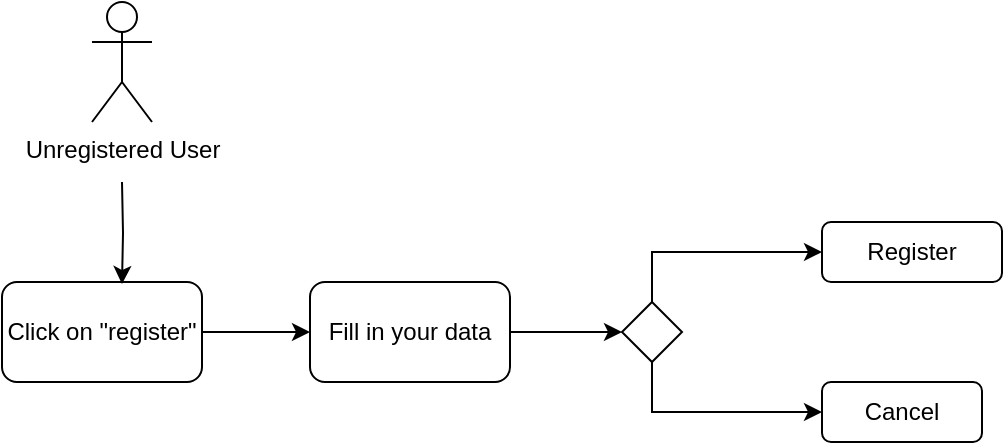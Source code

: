 <mxfile version="13.10.6" type="device"><diagram id="EaXvv9c8PhkV8yOUvCly" name="Page-1"><mxGraphModel dx="1422" dy="762" grid="1" gridSize="10" guides="1" tooltips="1" connect="1" arrows="1" fold="1" page="1" pageScale="1" pageWidth="827" pageHeight="1169" math="0" shadow="0"><root><mxCell id="0"/><mxCell id="1" parent="0"/><mxCell id="VsV8hT6WQi--fWEjMfpX-5" style="edgeStyle=orthogonalEdgeStyle;rounded=0;orthogonalLoop=1;jettySize=auto;html=1;exitX=1;exitY=0.5;exitDx=0;exitDy=0;entryX=0;entryY=0.5;entryDx=0;entryDy=0;" edge="1" parent="1" source="VTyGQ7pgjZq9xLsHg-J2-1" target="VsV8hT6WQi--fWEjMfpX-3"><mxGeometry relative="1" as="geometry"/></mxCell><mxCell id="VTyGQ7pgjZq9xLsHg-J2-1" value="Click on &quot;register&quot;" style="rounded=1;whiteSpace=wrap;html=1;" parent="1" vertex="1"><mxGeometry x="160" y="300" width="100" height="50" as="geometry"/></mxCell><mxCell id="VsV8hT6WQi--fWEjMfpX-2" style="edgeStyle=orthogonalEdgeStyle;rounded=0;orthogonalLoop=1;jettySize=auto;html=1;entryX=0.6;entryY=0.02;entryDx=0;entryDy=0;entryPerimeter=0;" edge="1" parent="1" target="VTyGQ7pgjZq9xLsHg-J2-1"><mxGeometry relative="1" as="geometry"><mxPoint x="220" y="250" as="sourcePoint"/></mxGeometry></mxCell><mxCell id="VTyGQ7pgjZq9xLsHg-J2-2" value="Unregistered User" style="shape=umlActor;verticalLabelPosition=bottom;verticalAlign=top;html=1;outlineConnect=0;" parent="1" vertex="1"><mxGeometry x="205" y="160" width="30" height="60" as="geometry"/></mxCell><mxCell id="VsV8hT6WQi--fWEjMfpX-10" style="edgeStyle=orthogonalEdgeStyle;rounded=0;orthogonalLoop=1;jettySize=auto;html=1;exitX=1;exitY=0.5;exitDx=0;exitDy=0;entryX=0;entryY=0.5;entryDx=0;entryDy=0;" edge="1" parent="1" source="VsV8hT6WQi--fWEjMfpX-3" target="VsV8hT6WQi--fWEjMfpX-8"><mxGeometry relative="1" as="geometry"/></mxCell><mxCell id="VsV8hT6WQi--fWEjMfpX-3" value="Fill in your data" style="rounded=1;whiteSpace=wrap;html=1;" vertex="1" parent="1"><mxGeometry x="314" y="300" width="100" height="50" as="geometry"/></mxCell><mxCell id="VsV8hT6WQi--fWEjMfpX-7" value="Register" style="rounded=1;whiteSpace=wrap;html=1;" vertex="1" parent="1"><mxGeometry x="570" y="270" width="90" height="30" as="geometry"/></mxCell><mxCell id="VsV8hT6WQi--fWEjMfpX-12" style="edgeStyle=orthogonalEdgeStyle;rounded=0;orthogonalLoop=1;jettySize=auto;html=1;exitX=0.5;exitY=0;exitDx=0;exitDy=0;entryX=0;entryY=0.5;entryDx=0;entryDy=0;" edge="1" parent="1" source="VsV8hT6WQi--fWEjMfpX-8" target="VsV8hT6WQi--fWEjMfpX-7"><mxGeometry relative="1" as="geometry"/></mxCell><mxCell id="VsV8hT6WQi--fWEjMfpX-15" style="edgeStyle=orthogonalEdgeStyle;rounded=0;orthogonalLoop=1;jettySize=auto;html=1;exitX=0.5;exitY=1;exitDx=0;exitDy=0;entryX=0;entryY=0.5;entryDx=0;entryDy=0;" edge="1" parent="1" source="VsV8hT6WQi--fWEjMfpX-8" target="VsV8hT6WQi--fWEjMfpX-11"><mxGeometry relative="1" as="geometry"/></mxCell><mxCell id="VsV8hT6WQi--fWEjMfpX-8" value="" style="rhombus;whiteSpace=wrap;html=1;" vertex="1" parent="1"><mxGeometry x="470" y="310" width="30" height="30" as="geometry"/></mxCell><mxCell id="VsV8hT6WQi--fWEjMfpX-11" value="Cancel" style="rounded=1;whiteSpace=wrap;html=1;" vertex="1" parent="1"><mxGeometry x="570" y="350" width="80" height="30" as="geometry"/></mxCell></root></mxGraphModel></diagram></mxfile>